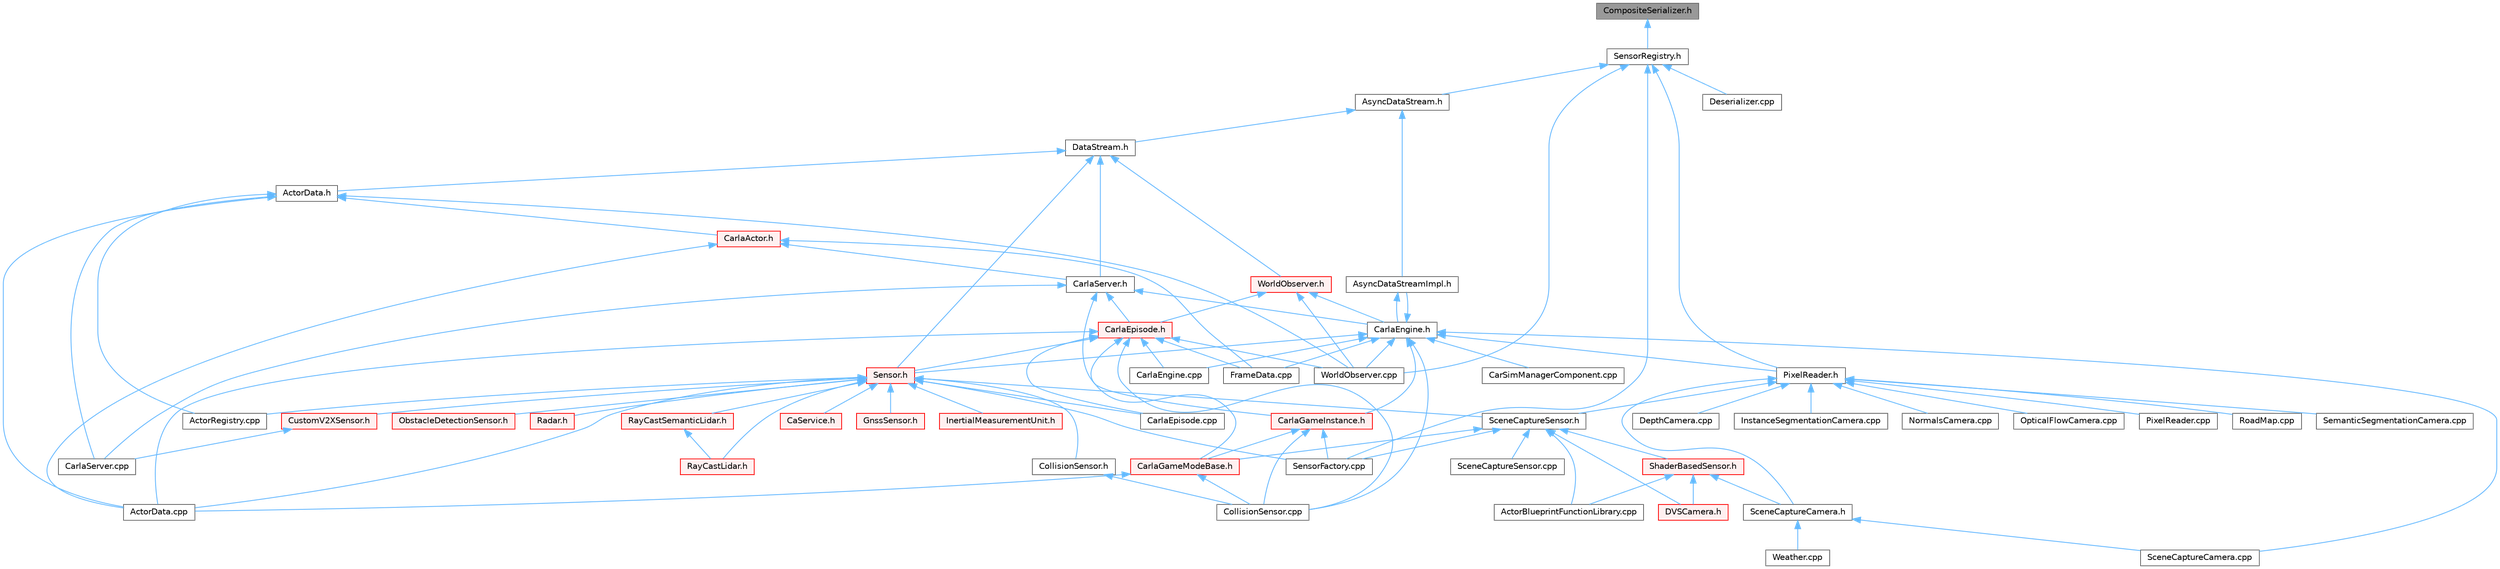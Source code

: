 digraph "CompositeSerializer.h"
{
 // INTERACTIVE_SVG=YES
 // LATEX_PDF_SIZE
  bgcolor="transparent";
  edge [fontname=Helvetica,fontsize=10,labelfontname=Helvetica,labelfontsize=10];
  node [fontname=Helvetica,fontsize=10,shape=box,height=0.2,width=0.4];
  Node1 [id="Node000001",label="CompositeSerializer.h",height=0.2,width=0.4,color="gray40", fillcolor="grey60", style="filled", fontcolor="black",tooltip=" "];
  Node1 -> Node2 [id="edge1_Node000001_Node000002",dir="back",color="steelblue1",style="solid",tooltip=" "];
  Node2 [id="Node000002",label="SensorRegistry.h",height=0.2,width=0.4,color="grey40", fillcolor="white", style="filled",URL="$d4/d03/SensorRegistry_8h.html",tooltip=" "];
  Node2 -> Node3 [id="edge2_Node000002_Node000003",dir="back",color="steelblue1",style="solid",tooltip=" "];
  Node3 [id="Node000003",label="AsyncDataStream.h",height=0.2,width=0.4,color="grey40", fillcolor="white", style="filled",URL="$d9/d4d/AsyncDataStream_8h.html",tooltip=" "];
  Node3 -> Node4 [id="edge3_Node000003_Node000004",dir="back",color="steelblue1",style="solid",tooltip=" "];
  Node4 [id="Node000004",label="AsyncDataStreamImpl.h",height=0.2,width=0.4,color="grey40", fillcolor="white", style="filled",URL="$d0/d17/AsyncDataStreamImpl_8h.html",tooltip=" "];
  Node4 -> Node5 [id="edge4_Node000004_Node000005",dir="back",color="steelblue1",style="solid",tooltip=" "];
  Node5 [id="Node000005",label="CarlaEngine.h",height=0.2,width=0.4,color="grey40", fillcolor="white", style="filled",URL="$d0/d11/CarlaEngine_8h.html",tooltip=" "];
  Node5 -> Node4 [id="edge5_Node000005_Node000004",dir="back",color="steelblue1",style="solid",tooltip=" "];
  Node5 -> Node6 [id="edge6_Node000005_Node000006",dir="back",color="steelblue1",style="solid",tooltip=" "];
  Node6 [id="Node000006",label="CarSimManagerComponent.cpp",height=0.2,width=0.4,color="grey40", fillcolor="white", style="filled",URL="$d2/d56/CarSimManagerComponent_8cpp.html",tooltip=" "];
  Node5 -> Node7 [id="edge7_Node000005_Node000007",dir="back",color="steelblue1",style="solid",tooltip=" "];
  Node7 [id="Node000007",label="CarlaEngine.cpp",height=0.2,width=0.4,color="grey40", fillcolor="white", style="filled",URL="$d6/da1/CarlaEngine_8cpp.html",tooltip=" "];
  Node5 -> Node8 [id="edge8_Node000005_Node000008",dir="back",color="steelblue1",style="solid",tooltip=" "];
  Node8 [id="Node000008",label="CarlaGameInstance.h",height=0.2,width=0.4,color="red", fillcolor="#FFF0F0", style="filled",URL="$d2/dba/CarlaGameInstance_8h.html",tooltip=" "];
  Node8 -> Node10 [id="edge9_Node000008_Node000010",dir="back",color="steelblue1",style="solid",tooltip=" "];
  Node10 [id="Node000010",label="CarlaGameModeBase.h",height=0.2,width=0.4,color="red", fillcolor="#FFF0F0", style="filled",URL="$d3/d49/CarlaGameModeBase_8h.html",tooltip=" "];
  Node10 -> Node11 [id="edge10_Node000010_Node000011",dir="back",color="steelblue1",style="solid",tooltip=" "];
  Node11 [id="Node000011",label="ActorData.cpp",height=0.2,width=0.4,color="grey40", fillcolor="white", style="filled",URL="$da/d7f/ActorData_8cpp.html",tooltip=" "];
  Node10 -> Node42 [id="edge11_Node000010_Node000042",dir="back",color="steelblue1",style="solid",tooltip=" "];
  Node42 [id="Node000042",label="CollisionSensor.cpp",height=0.2,width=0.4,color="grey40", fillcolor="white", style="filled",URL="$da/df0/CollisionSensor_8cpp.html",tooltip=" "];
  Node8 -> Node42 [id="edge12_Node000008_Node000042",dir="back",color="steelblue1",style="solid",tooltip=" "];
  Node8 -> Node32 [id="edge13_Node000008_Node000032",dir="back",color="steelblue1",style="solid",tooltip=" "];
  Node32 [id="Node000032",label="SensorFactory.cpp",height=0.2,width=0.4,color="grey40", fillcolor="white", style="filled",URL="$d0/dde/SensorFactory_8cpp.html",tooltip=" "];
  Node5 -> Node42 [id="edge14_Node000005_Node000042",dir="back",color="steelblue1",style="solid",tooltip=" "];
  Node5 -> Node24 [id="edge15_Node000005_Node000024",dir="back",color="steelblue1",style="solid",tooltip=" "];
  Node24 [id="Node000024",label="FrameData.cpp",height=0.2,width=0.4,color="grey40", fillcolor="white", style="filled",URL="$df/d8a/FrameData_8cpp.html",tooltip=" "];
  Node5 -> Node46 [id="edge16_Node000005_Node000046",dir="back",color="steelblue1",style="solid",tooltip=" "];
  Node46 [id="Node000046",label="PixelReader.h",height=0.2,width=0.4,color="grey40", fillcolor="white", style="filled",URL="$df/d2e/PixelReader_8h.html",tooltip=" "];
  Node46 -> Node47 [id="edge17_Node000046_Node000047",dir="back",color="steelblue1",style="solid",tooltip=" "];
  Node47 [id="Node000047",label="DepthCamera.cpp",height=0.2,width=0.4,color="grey40", fillcolor="white", style="filled",URL="$d7/d0e/DepthCamera_8cpp.html",tooltip=" "];
  Node46 -> Node48 [id="edge18_Node000046_Node000048",dir="back",color="steelblue1",style="solid",tooltip=" "];
  Node48 [id="Node000048",label="InstanceSegmentationCamera.cpp",height=0.2,width=0.4,color="grey40", fillcolor="white", style="filled",URL="$d6/dcd/InstanceSegmentationCamera_8cpp.html",tooltip=" "];
  Node46 -> Node49 [id="edge19_Node000046_Node000049",dir="back",color="steelblue1",style="solid",tooltip=" "];
  Node49 [id="Node000049",label="NormalsCamera.cpp",height=0.2,width=0.4,color="grey40", fillcolor="white", style="filled",URL="$d6/d81/NormalsCamera_8cpp.html",tooltip=" "];
  Node46 -> Node50 [id="edge20_Node000046_Node000050",dir="back",color="steelblue1",style="solid",tooltip=" "];
  Node50 [id="Node000050",label="OpticalFlowCamera.cpp",height=0.2,width=0.4,color="grey40", fillcolor="white", style="filled",URL="$d0/d58/OpticalFlowCamera_8cpp.html",tooltip=" "];
  Node46 -> Node51 [id="edge21_Node000046_Node000051",dir="back",color="steelblue1",style="solid",tooltip=" "];
  Node51 [id="Node000051",label="PixelReader.cpp",height=0.2,width=0.4,color="grey40", fillcolor="white", style="filled",URL="$dc/db0/PixelReader_8cpp.html",tooltip=" "];
  Node46 -> Node52 [id="edge22_Node000046_Node000052",dir="back",color="steelblue1",style="solid",tooltip=" "];
  Node52 [id="Node000052",label="RoadMap.cpp",height=0.2,width=0.4,color="grey40", fillcolor="white", style="filled",URL="$d2/de5/RoadMap_8cpp.html",tooltip=" "];
  Node46 -> Node53 [id="edge23_Node000046_Node000053",dir="back",color="steelblue1",style="solid",tooltip=" "];
  Node53 [id="Node000053",label="SceneCaptureCamera.h",height=0.2,width=0.4,color="grey40", fillcolor="white", style="filled",URL="$dc/d56/SceneCaptureCamera_8h.html",tooltip=" "];
  Node53 -> Node54 [id="edge24_Node000053_Node000054",dir="back",color="steelblue1",style="solid",tooltip=" "];
  Node54 [id="Node000054",label="SceneCaptureCamera.cpp",height=0.2,width=0.4,color="grey40", fillcolor="white", style="filled",URL="$d1/dec/SceneCaptureCamera_8cpp.html",tooltip=" "];
  Node53 -> Node55 [id="edge25_Node000053_Node000055",dir="back",color="steelblue1",style="solid",tooltip=" "];
  Node55 [id="Node000055",label="Weather.cpp",height=0.2,width=0.4,color="grey40", fillcolor="white", style="filled",URL="$d2/d0f/Weather_8cpp.html",tooltip=" "];
  Node46 -> Node56 [id="edge26_Node000046_Node000056",dir="back",color="steelblue1",style="solid",tooltip=" "];
  Node56 [id="Node000056",label="SceneCaptureSensor.h",height=0.2,width=0.4,color="grey40", fillcolor="white", style="filled",URL="$d8/d95/SceneCaptureSensor_8h.html",tooltip=" "];
  Node56 -> Node57 [id="edge27_Node000056_Node000057",dir="back",color="steelblue1",style="solid",tooltip=" "];
  Node57 [id="Node000057",label="ActorBlueprintFunctionLibrary.cpp",height=0.2,width=0.4,color="grey40", fillcolor="white", style="filled",URL="$dd/d08/ActorBlueprintFunctionLibrary_8cpp.html",tooltip=" "];
  Node56 -> Node10 [id="edge28_Node000056_Node000010",dir="back",color="steelblue1",style="solid",tooltip=" "];
  Node56 -> Node58 [id="edge29_Node000056_Node000058",dir="back",color="steelblue1",style="solid",tooltip=" "];
  Node58 [id="Node000058",label="DVSCamera.h",height=0.2,width=0.4,color="red", fillcolor="#FFF0F0", style="filled",URL="$d6/db9/DVSCamera_8h.html",tooltip=" "];
  Node56 -> Node30 [id="edge30_Node000056_Node000030",dir="back",color="steelblue1",style="solid",tooltip=" "];
  Node30 [id="Node000030",label="SceneCaptureSensor.cpp",height=0.2,width=0.4,color="grey40", fillcolor="white", style="filled",URL="$db/d2d/SceneCaptureSensor_8cpp.html",tooltip=" "];
  Node56 -> Node32 [id="edge31_Node000056_Node000032",dir="back",color="steelblue1",style="solid",tooltip=" "];
  Node56 -> Node60 [id="edge32_Node000056_Node000060",dir="back",color="steelblue1",style="solid",tooltip=" "];
  Node60 [id="Node000060",label="ShaderBasedSensor.h",height=0.2,width=0.4,color="red", fillcolor="#FFF0F0", style="filled",URL="$da/d69/ShaderBasedSensor_8h.html",tooltip=" "];
  Node60 -> Node57 [id="edge33_Node000060_Node000057",dir="back",color="steelblue1",style="solid",tooltip=" "];
  Node60 -> Node58 [id="edge34_Node000060_Node000058",dir="back",color="steelblue1",style="solid",tooltip=" "];
  Node60 -> Node53 [id="edge35_Node000060_Node000053",dir="back",color="steelblue1",style="solid",tooltip=" "];
  Node46 -> Node70 [id="edge36_Node000046_Node000070",dir="back",color="steelblue1",style="solid",tooltip=" "];
  Node70 [id="Node000070",label="SemanticSegmentationCamera.cpp",height=0.2,width=0.4,color="grey40", fillcolor="white", style="filled",URL="$d9/d38/SemanticSegmentationCamera_8cpp.html",tooltip=" "];
  Node5 -> Node54 [id="edge37_Node000005_Node000054",dir="back",color="steelblue1",style="solid",tooltip=" "];
  Node5 -> Node72 [id="edge38_Node000005_Node000072",dir="back",color="steelblue1",style="solid",tooltip=" "];
  Node72 [id="Node000072",label="Sensor.h",height=0.2,width=0.4,color="red", fillcolor="#FFF0F0", style="filled",URL="$d7/d7d/Unreal_2CarlaUE4_2Plugins_2Carla_2Source_2Carla_2Sensor_2Sensor_8h.html",tooltip=" "];
  Node72 -> Node11 [id="edge39_Node000072_Node000011",dir="back",color="steelblue1",style="solid",tooltip=" "];
  Node72 -> Node73 [id="edge40_Node000072_Node000073",dir="back",color="steelblue1",style="solid",tooltip=" "];
  Node73 [id="Node000073",label="ActorRegistry.cpp",height=0.2,width=0.4,color="grey40", fillcolor="white", style="filled",URL="$d3/df3/ActorRegistry_8cpp.html",tooltip=" "];
  Node72 -> Node74 [id="edge41_Node000072_Node000074",dir="back",color="steelblue1",style="solid",tooltip=" "];
  Node74 [id="Node000074",label="CaService.h",height=0.2,width=0.4,color="red", fillcolor="#FFF0F0", style="filled",URL="$df/dd8/CaService_8h.html",tooltip=" "];
  Node72 -> Node16 [id="edge42_Node000072_Node000016",dir="back",color="steelblue1",style="solid",tooltip=" "];
  Node16 [id="Node000016",label="CarlaEpisode.cpp",height=0.2,width=0.4,color="grey40", fillcolor="white", style="filled",URL="$d6/dd9/CarlaEpisode_8cpp.html",tooltip=" "];
  Node72 -> Node91 [id="edge43_Node000072_Node000091",dir="back",color="steelblue1",style="solid",tooltip=" "];
  Node91 [id="Node000091",label="CollisionSensor.h",height=0.2,width=0.4,color="grey40", fillcolor="white", style="filled",URL="$d3/dd6/CollisionSensor_8h.html",tooltip=" "];
  Node91 -> Node42 [id="edge44_Node000091_Node000042",dir="back",color="steelblue1",style="solid",tooltip=" "];
  Node72 -> Node92 [id="edge45_Node000072_Node000092",dir="back",color="steelblue1",style="solid",tooltip=" "];
  Node92 [id="Node000092",label="CustomV2XSensor.h",height=0.2,width=0.4,color="red", fillcolor="#FFF0F0", style="filled",URL="$df/d4b/CustomV2XSensor_8h.html",tooltip=" "];
  Node92 -> Node19 [id="edge46_Node000092_Node000019",dir="back",color="steelblue1",style="solid",tooltip=" "];
  Node19 [id="Node000019",label="CarlaServer.cpp",height=0.2,width=0.4,color="grey40", fillcolor="white", style="filled",URL="$db/d6c/CarlaServer_8cpp.html",tooltip=" "];
  Node72 -> Node93 [id="edge47_Node000072_Node000093",dir="back",color="steelblue1",style="solid",tooltip=" "];
  Node93 [id="Node000093",label="GnssSensor.h",height=0.2,width=0.4,color="red", fillcolor="#FFF0F0", style="filled",URL="$d9/d73/GnssSensor_8h.html",tooltip=" "];
  Node72 -> Node94 [id="edge48_Node000072_Node000094",dir="back",color="steelblue1",style="solid",tooltip=" "];
  Node94 [id="Node000094",label="InertialMeasurementUnit.h",height=0.2,width=0.4,color="red", fillcolor="#FFF0F0", style="filled",URL="$d7/dfa/InertialMeasurementUnit_8h.html",tooltip=" "];
  Node72 -> Node95 [id="edge49_Node000072_Node000095",dir="back",color="steelblue1",style="solid",tooltip=" "];
  Node95 [id="Node000095",label="ObstacleDetectionSensor.h",height=0.2,width=0.4,color="red", fillcolor="#FFF0F0", style="filled",URL="$d7/d55/ObstacleDetectionSensor_8h.html",tooltip=" "];
  Node72 -> Node96 [id="edge50_Node000072_Node000096",dir="back",color="steelblue1",style="solid",tooltip=" "];
  Node96 [id="Node000096",label="Radar.h",height=0.2,width=0.4,color="red", fillcolor="#FFF0F0", style="filled",URL="$d6/de9/Radar_8h.html",tooltip=" "];
  Node72 -> Node86 [id="edge51_Node000072_Node000086",dir="back",color="steelblue1",style="solid",tooltip=" "];
  Node86 [id="Node000086",label="RayCastLidar.h",height=0.2,width=0.4,color="red", fillcolor="#FFF0F0", style="filled",URL="$d1/d53/RayCastLidar_8h.html",tooltip=" "];
  Node72 -> Node88 [id="edge52_Node000072_Node000088",dir="back",color="steelblue1",style="solid",tooltip=" "];
  Node88 [id="Node000088",label="RayCastSemanticLidar.h",height=0.2,width=0.4,color="red", fillcolor="#FFF0F0", style="filled",URL="$de/dc6/RayCastSemanticLidar_8h.html",tooltip=" "];
  Node88 -> Node86 [id="edge53_Node000088_Node000086",dir="back",color="steelblue1",style="solid",tooltip=" "];
  Node72 -> Node56 [id="edge54_Node000072_Node000056",dir="back",color="steelblue1",style="solid",tooltip=" "];
  Node72 -> Node32 [id="edge55_Node000072_Node000032",dir="back",color="steelblue1",style="solid",tooltip=" "];
  Node5 -> Node98 [id="edge56_Node000005_Node000098",dir="back",color="steelblue1",style="solid",tooltip=" "];
  Node98 [id="Node000098",label="WorldObserver.cpp",height=0.2,width=0.4,color="grey40", fillcolor="white", style="filled",URL="$d9/de7/WorldObserver_8cpp.html",tooltip=" "];
  Node3 -> Node99 [id="edge57_Node000003_Node000099",dir="back",color="steelblue1",style="solid",tooltip=" "];
  Node99 [id="Node000099",label="DataStream.h",height=0.2,width=0.4,color="grey40", fillcolor="white", style="filled",URL="$da/dd9/DataStream_8h.html",tooltip=" "];
  Node99 -> Node100 [id="edge58_Node000099_Node000100",dir="back",color="steelblue1",style="solid",tooltip=" "];
  Node100 [id="Node000100",label="ActorData.h",height=0.2,width=0.4,color="grey40", fillcolor="white", style="filled",URL="$de/d7d/ActorData_8h.html",tooltip=" "];
  Node100 -> Node11 [id="edge59_Node000100_Node000011",dir="back",color="steelblue1",style="solid",tooltip=" "];
  Node100 -> Node73 [id="edge60_Node000100_Node000073",dir="back",color="steelblue1",style="solid",tooltip=" "];
  Node100 -> Node101 [id="edge61_Node000100_Node000101",dir="back",color="steelblue1",style="solid",tooltip=" "];
  Node101 [id="Node000101",label="CarlaActor.h",height=0.2,width=0.4,color="red", fillcolor="#FFF0F0", style="filled",URL="$de/d36/CarlaActor_8h.html",tooltip=" "];
  Node101 -> Node11 [id="edge62_Node000101_Node000011",dir="back",color="steelblue1",style="solid",tooltip=" "];
  Node101 -> Node110 [id="edge63_Node000101_Node000110",dir="back",color="steelblue1",style="solid",tooltip=" "];
  Node110 [id="Node000110",label="CarlaServer.h",height=0.2,width=0.4,color="grey40", fillcolor="white", style="filled",URL="$d0/d35/CarlaServer_8h.html",tooltip=" "];
  Node110 -> Node5 [id="edge64_Node000110_Node000005",dir="back",color="steelblue1",style="solid",tooltip=" "];
  Node110 -> Node104 [id="edge65_Node000110_Node000104",dir="back",color="steelblue1",style="solid",tooltip=" "];
  Node104 [id="Node000104",label="CarlaEpisode.h",height=0.2,width=0.4,color="red", fillcolor="#FFF0F0", style="filled",URL="$de/db8/CarlaEpisode_8h.html",tooltip=" "];
  Node104 -> Node11 [id="edge66_Node000104_Node000011",dir="back",color="steelblue1",style="solid",tooltip=" "];
  Node104 -> Node7 [id="edge67_Node000104_Node000007",dir="back",color="steelblue1",style="solid",tooltip=" "];
  Node104 -> Node16 [id="edge68_Node000104_Node000016",dir="back",color="steelblue1",style="solid",tooltip=" "];
  Node104 -> Node10 [id="edge69_Node000104_Node000010",dir="back",color="steelblue1",style="solid",tooltip=" "];
  Node104 -> Node42 [id="edge70_Node000104_Node000042",dir="back",color="steelblue1",style="solid",tooltip=" "];
  Node104 -> Node24 [id="edge71_Node000104_Node000024",dir="back",color="steelblue1",style="solid",tooltip=" "];
  Node104 -> Node72 [id="edge72_Node000104_Node000072",dir="back",color="steelblue1",style="solid",tooltip=" "];
  Node104 -> Node98 [id="edge73_Node000104_Node000098",dir="back",color="steelblue1",style="solid",tooltip=" "];
  Node110 -> Node8 [id="edge74_Node000110_Node000008",dir="back",color="steelblue1",style="solid",tooltip=" "];
  Node110 -> Node19 [id="edge75_Node000110_Node000019",dir="back",color="steelblue1",style="solid",tooltip=" "];
  Node101 -> Node24 [id="edge76_Node000101_Node000024",dir="back",color="steelblue1",style="solid",tooltip=" "];
  Node100 -> Node19 [id="edge77_Node000100_Node000019",dir="back",color="steelblue1",style="solid",tooltip=" "];
  Node100 -> Node98 [id="edge78_Node000100_Node000098",dir="back",color="steelblue1",style="solid",tooltip=" "];
  Node99 -> Node110 [id="edge79_Node000099_Node000110",dir="back",color="steelblue1",style="solid",tooltip=" "];
  Node99 -> Node72 [id="edge80_Node000099_Node000072",dir="back",color="steelblue1",style="solid",tooltip=" "];
  Node99 -> Node121 [id="edge81_Node000099_Node000121",dir="back",color="steelblue1",style="solid",tooltip=" "];
  Node121 [id="Node000121",label="WorldObserver.h",height=0.2,width=0.4,color="red", fillcolor="#FFF0F0", style="filled",URL="$d8/deb/WorldObserver_8h.html",tooltip=" "];
  Node121 -> Node5 [id="edge82_Node000121_Node000005",dir="back",color="steelblue1",style="solid",tooltip=" "];
  Node121 -> Node104 [id="edge83_Node000121_Node000104",dir="back",color="steelblue1",style="solid",tooltip=" "];
  Node121 -> Node98 [id="edge84_Node000121_Node000098",dir="back",color="steelblue1",style="solid",tooltip=" "];
  Node2 -> Node122 [id="edge85_Node000002_Node000122",dir="back",color="steelblue1",style="solid",tooltip=" "];
  Node122 [id="Node000122",label="Deserializer.cpp",height=0.2,width=0.4,color="grey40", fillcolor="white", style="filled",URL="$d0/d1a/Deserializer_8cpp.html",tooltip=" "];
  Node2 -> Node46 [id="edge86_Node000002_Node000046",dir="back",color="steelblue1",style="solid",tooltip=" "];
  Node2 -> Node32 [id="edge87_Node000002_Node000032",dir="back",color="steelblue1",style="solid",tooltip=" "];
  Node2 -> Node98 [id="edge88_Node000002_Node000098",dir="back",color="steelblue1",style="solid",tooltip=" "];
}

